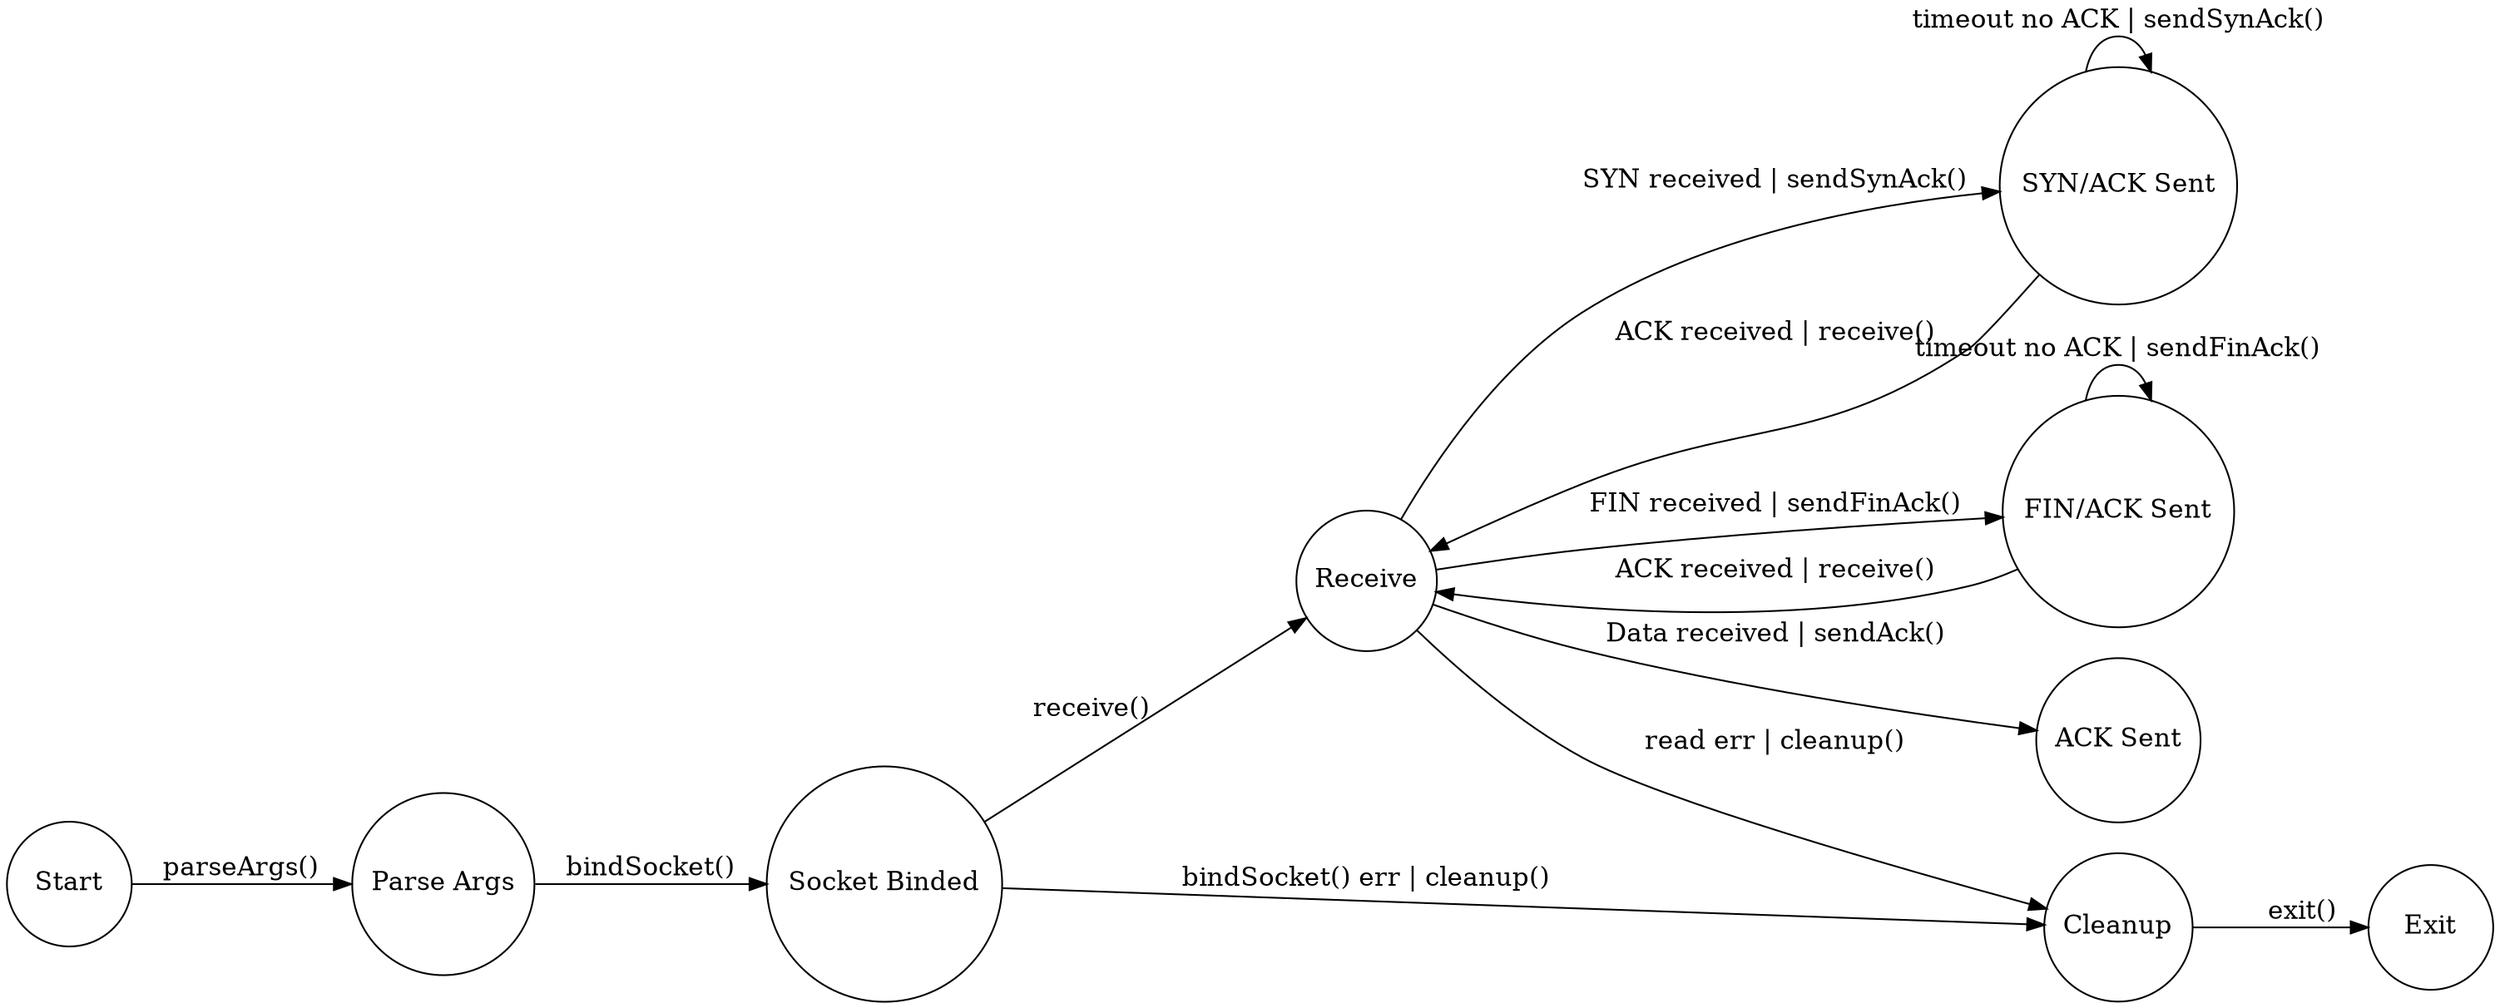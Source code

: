 digraph Server {
  node [shape = circle; fontsize = 15; width = 1; height = 1;];
  edge [fontsize = 15;];
  
  rankdir = "LR";
  
  // States
  Start [label = "Start";];
  Parse_Args [label = "Parse Args";];
  Socket_Binded [label = "Socket Binded";];
  Receive [label = "Receive";];
  SYN_ACK_SENT [label = "SYN/ACK Sent";];
  FIN_ACK_SENT [label = "FIN/ACK Sent";];
  ACK_SENT [label = "ACK Sent";];
  
  Exit [label = "Exit";];
  
  
  Start -> Parse_Args [label = "parseArgs()";];
  Parse_Args -> Socket_Binded [label = "bindSocket()";];
  Socket_Binded -> Receive [label = "receive()";];
  
  Receive -> SYN_ACK_SENT [label = "SYN received | sendSynAck()";];
  SYN_ACK_SENT -> SYN_ACK_SENT [label = "timeout no ACK | sendSynAck()";];
  SYN_ACK_SENT -> Receive [label = "ACK received | receive()";];
  
  Receive -> FIN_ACK_SENT [label = "FIN received | sendFinAck()";];
  FIN_ACK_SENT -> FIN_ACK_SENT [label = "timeout no ACK | sendFinAck()";];
  FIN_ACK_SENT -> Receive [label = "ACK received | receive()";];
  
  Receive -> ACK_SENT [label = "Data received | sendAck()";];
  
  Socket_Binded -> Cleanup [label = "bindSocket() err | cleanup()";];
  Receive -> Cleanup [label = "read err | cleanup()";];
  
  Cleanup -> Exit [label = "exit()";];
}